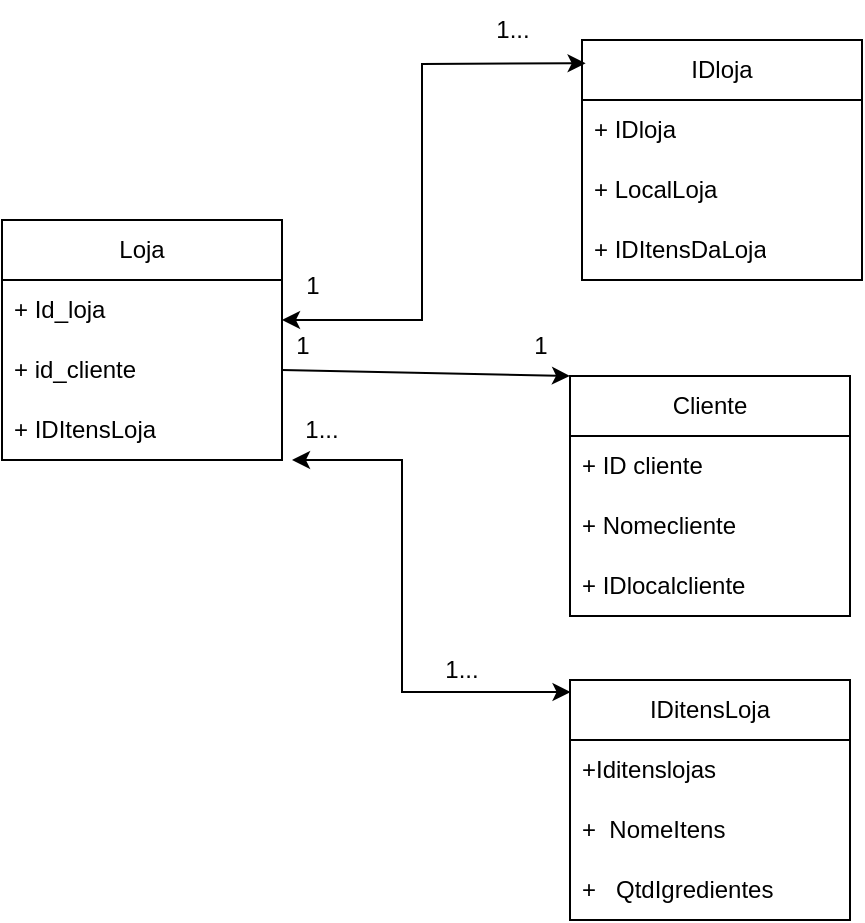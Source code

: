 <mxfile version="24.2.5" type="github">
  <diagram id="C5RBs43oDa-KdzZeNtuy" name="Page-1">
    <mxGraphModel dx="1335" dy="1851" grid="1" gridSize="10" guides="1" tooltips="1" connect="1" arrows="1" fold="1" page="1" pageScale="1" pageWidth="827" pageHeight="1169" math="0" shadow="0">
      <root>
        <mxCell id="WIyWlLk6GJQsqaUBKTNV-0" />
        <mxCell id="WIyWlLk6GJQsqaUBKTNV-1" parent="WIyWlLk6GJQsqaUBKTNV-0" />
        <mxCell id="dyLzZO5t9QuLnjJBDbbD-17" value="Loja" style="swimlane;fontStyle=0;childLayout=stackLayout;horizontal=1;startSize=30;horizontalStack=0;resizeParent=1;resizeParentMax=0;resizeLast=0;collapsible=1;marginBottom=0;whiteSpace=wrap;html=1;" parent="WIyWlLk6GJQsqaUBKTNV-1" vertex="1">
          <mxGeometry x="130" y="10" width="140" height="120" as="geometry">
            <mxRectangle x="130" y="10" width="60" height="30" as="alternateBounds" />
          </mxGeometry>
        </mxCell>
        <mxCell id="dyLzZO5t9QuLnjJBDbbD-18" value="+ Id_loja" style="text;strokeColor=none;fillColor=none;align=left;verticalAlign=middle;spacingLeft=4;spacingRight=4;overflow=hidden;points=[[0,0.5],[1,0.5]];portConstraint=eastwest;rotatable=0;whiteSpace=wrap;html=1;" parent="dyLzZO5t9QuLnjJBDbbD-17" vertex="1">
          <mxGeometry y="30" width="140" height="30" as="geometry" />
        </mxCell>
        <mxCell id="dyLzZO5t9QuLnjJBDbbD-19" value="+ id_cliente" style="text;strokeColor=none;fillColor=none;align=left;verticalAlign=middle;spacingLeft=4;spacingRight=4;overflow=hidden;points=[[0,0.5],[1,0.5]];portConstraint=eastwest;rotatable=0;whiteSpace=wrap;html=1;" parent="dyLzZO5t9QuLnjJBDbbD-17" vertex="1">
          <mxGeometry y="60" width="140" height="30" as="geometry" />
        </mxCell>
        <mxCell id="dyLzZO5t9QuLnjJBDbbD-20" value="+ ID&lt;span style=&quot;background-color: initial;&quot;&gt;ItensLoja&lt;/span&gt;" style="text;strokeColor=none;fillColor=none;align=left;verticalAlign=middle;spacingLeft=4;spacingRight=4;overflow=hidden;points=[[0,0.5],[1,0.5]];portConstraint=eastwest;rotatable=0;whiteSpace=wrap;html=1;" parent="dyLzZO5t9QuLnjJBDbbD-17" vertex="1">
          <mxGeometry y="90" width="140" height="30" as="geometry" />
        </mxCell>
        <mxCell id="dyLzZO5t9QuLnjJBDbbD-21" value="Cliente" style="swimlane;fontStyle=0;childLayout=stackLayout;horizontal=1;startSize=30;horizontalStack=0;resizeParent=1;resizeParentMax=0;resizeLast=0;collapsible=1;marginBottom=0;whiteSpace=wrap;html=1;" parent="WIyWlLk6GJQsqaUBKTNV-1" vertex="1">
          <mxGeometry x="414" y="88" width="140" height="120" as="geometry" />
        </mxCell>
        <mxCell id="dyLzZO5t9QuLnjJBDbbD-22" value="+ ID cliente" style="text;strokeColor=none;fillColor=none;align=left;verticalAlign=middle;spacingLeft=4;spacingRight=4;overflow=hidden;points=[[0,0.5],[1,0.5]];portConstraint=eastwest;rotatable=0;whiteSpace=wrap;html=1;" parent="dyLzZO5t9QuLnjJBDbbD-21" vertex="1">
          <mxGeometry y="30" width="140" height="30" as="geometry" />
        </mxCell>
        <mxCell id="dyLzZO5t9QuLnjJBDbbD-23" value="+ Nomecliente" style="text;strokeColor=none;fillColor=none;align=left;verticalAlign=middle;spacingLeft=4;spacingRight=4;overflow=hidden;points=[[0,0.5],[1,0.5]];portConstraint=eastwest;rotatable=0;whiteSpace=wrap;html=1;" parent="dyLzZO5t9QuLnjJBDbbD-21" vertex="1">
          <mxGeometry y="60" width="140" height="30" as="geometry" />
        </mxCell>
        <mxCell id="dyLzZO5t9QuLnjJBDbbD-24" value="+ IDlocalcliente" style="text;strokeColor=none;fillColor=none;align=left;verticalAlign=middle;spacingLeft=4;spacingRight=4;overflow=hidden;points=[[0,0.5],[1,0.5]];portConstraint=eastwest;rotatable=0;whiteSpace=wrap;html=1;" parent="dyLzZO5t9QuLnjJBDbbD-21" vertex="1">
          <mxGeometry y="90" width="140" height="30" as="geometry" />
        </mxCell>
        <mxCell id="dyLzZO5t9QuLnjJBDbbD-25" value="IDitensLoja" style="swimlane;fontStyle=0;childLayout=stackLayout;horizontal=1;startSize=30;horizontalStack=0;resizeParent=1;resizeParentMax=0;resizeLast=0;collapsible=1;marginBottom=0;whiteSpace=wrap;html=1;" parent="WIyWlLk6GJQsqaUBKTNV-1" vertex="1">
          <mxGeometry x="414" y="240" width="140" height="120" as="geometry" />
        </mxCell>
        <mxCell id="dyLzZO5t9QuLnjJBDbbD-26" value="+Iditenslojas" style="text;strokeColor=none;fillColor=none;align=left;verticalAlign=middle;spacingLeft=4;spacingRight=4;overflow=hidden;points=[[0,0.5],[1,0.5]];portConstraint=eastwest;rotatable=0;whiteSpace=wrap;html=1;" parent="dyLzZO5t9QuLnjJBDbbD-25" vertex="1">
          <mxGeometry y="30" width="140" height="30" as="geometry" />
        </mxCell>
        <mxCell id="dyLzZO5t9QuLnjJBDbbD-27" value="+&amp;nbsp; NomeItens" style="text;strokeColor=none;fillColor=none;align=left;verticalAlign=middle;spacingLeft=4;spacingRight=4;overflow=hidden;points=[[0,0.5],[1,0.5]];portConstraint=eastwest;rotatable=0;whiteSpace=wrap;html=1;" parent="dyLzZO5t9QuLnjJBDbbD-25" vertex="1">
          <mxGeometry y="60" width="140" height="30" as="geometry" />
        </mxCell>
        <mxCell id="dyLzZO5t9QuLnjJBDbbD-28" value="+&amp;nbsp; &amp;nbsp;QtdIgredientes" style="text;strokeColor=none;fillColor=none;align=left;verticalAlign=middle;spacingLeft=4;spacingRight=4;overflow=hidden;points=[[0,0.5],[1,0.5]];portConstraint=eastwest;rotatable=0;whiteSpace=wrap;html=1;" parent="dyLzZO5t9QuLnjJBDbbD-25" vertex="1">
          <mxGeometry y="90" width="140" height="30" as="geometry" />
        </mxCell>
        <mxCell id="dyLzZO5t9QuLnjJBDbbD-29" value="IDloja" style="swimlane;fontStyle=0;childLayout=stackLayout;horizontal=1;startSize=30;horizontalStack=0;resizeParent=1;resizeParentMax=0;resizeLast=0;collapsible=1;marginBottom=0;whiteSpace=wrap;html=1;" parent="WIyWlLk6GJQsqaUBKTNV-1" vertex="1">
          <mxGeometry x="420" y="-80" width="140" height="120" as="geometry" />
        </mxCell>
        <mxCell id="dyLzZO5t9QuLnjJBDbbD-30" value="+ IDloja" style="text;strokeColor=none;fillColor=none;align=left;verticalAlign=middle;spacingLeft=4;spacingRight=4;overflow=hidden;points=[[0,0.5],[1,0.5]];portConstraint=eastwest;rotatable=0;whiteSpace=wrap;html=1;" parent="dyLzZO5t9QuLnjJBDbbD-29" vertex="1">
          <mxGeometry y="30" width="140" height="30" as="geometry" />
        </mxCell>
        <mxCell id="dyLzZO5t9QuLnjJBDbbD-31" value="+ LocalLoja" style="text;strokeColor=none;fillColor=none;align=left;verticalAlign=middle;spacingLeft=4;spacingRight=4;overflow=hidden;points=[[0,0.5],[1,0.5]];portConstraint=eastwest;rotatable=0;whiteSpace=wrap;html=1;" parent="dyLzZO5t9QuLnjJBDbbD-29" vertex="1">
          <mxGeometry y="60" width="140" height="30" as="geometry" />
        </mxCell>
        <mxCell id="dyLzZO5t9QuLnjJBDbbD-32" value="+ IDItensDaLoja" style="text;strokeColor=none;fillColor=none;align=left;verticalAlign=middle;spacingLeft=4;spacingRight=4;overflow=hidden;points=[[0,0.5],[1,0.5]];portConstraint=eastwest;rotatable=0;whiteSpace=wrap;html=1;" parent="dyLzZO5t9QuLnjJBDbbD-29" vertex="1">
          <mxGeometry y="90" width="140" height="30" as="geometry" />
        </mxCell>
        <mxCell id="dyLzZO5t9QuLnjJBDbbD-33" value="" style="endArrow=classic;startArrow=classic;html=1;rounded=0;entryX=0.002;entryY=0.05;entryDx=0;entryDy=0;entryPerimeter=0;exitX=0.25;exitY=1;exitDx=0;exitDy=0;" parent="WIyWlLk6GJQsqaUBKTNV-1" source="dyLzZO5t9QuLnjJBDbbD-35" target="dyLzZO5t9QuLnjJBDbbD-25" edge="1">
          <mxGeometry width="50" height="50" relative="1" as="geometry">
            <mxPoint x="290" y="230" as="sourcePoint" />
            <mxPoint x="340" y="180" as="targetPoint" />
            <Array as="points">
              <mxPoint x="330" y="130" />
              <mxPoint x="330" y="246" />
            </Array>
          </mxGeometry>
        </mxCell>
        <mxCell id="dyLzZO5t9QuLnjJBDbbD-35" value="1..." style="text;html=1;align=center;verticalAlign=middle;whiteSpace=wrap;rounded=0;" parent="WIyWlLk6GJQsqaUBKTNV-1" vertex="1">
          <mxGeometry x="260" y="100" width="60" height="30" as="geometry" />
        </mxCell>
        <mxCell id="dyLzZO5t9QuLnjJBDbbD-36" value="1..." style="text;html=1;align=center;verticalAlign=middle;whiteSpace=wrap;rounded=0;" parent="WIyWlLk6GJQsqaUBKTNV-1" vertex="1">
          <mxGeometry x="330" y="220" width="60" height="30" as="geometry" />
        </mxCell>
        <mxCell id="dyLzZO5t9QuLnjJBDbbD-37" style="rounded=0;orthogonalLoop=1;jettySize=auto;html=1;exitX=1;exitY=0.5;exitDx=0;exitDy=0;entryX=0;entryY=0;entryDx=0;entryDy=0;" parent="WIyWlLk6GJQsqaUBKTNV-1" source="dyLzZO5t9QuLnjJBDbbD-19" target="dyLzZO5t9QuLnjJBDbbD-21" edge="1">
          <mxGeometry relative="1" as="geometry" />
        </mxCell>
        <mxCell id="dyLzZO5t9QuLnjJBDbbD-39" value="" style="endArrow=classic;startArrow=classic;html=1;rounded=0;entryX=0.013;entryY=0.097;entryDx=0;entryDy=0;entryPerimeter=0;" parent="WIyWlLk6GJQsqaUBKTNV-1" target="dyLzZO5t9QuLnjJBDbbD-29" edge="1">
          <mxGeometry width="50" height="50" relative="1" as="geometry">
            <mxPoint x="270" y="60" as="sourcePoint" />
            <mxPoint x="320" y="10" as="targetPoint" />
            <Array as="points">
              <mxPoint x="340" y="60" />
              <mxPoint x="340" y="-68" />
            </Array>
          </mxGeometry>
        </mxCell>
        <mxCell id="dyLzZO5t9QuLnjJBDbbD-41" style="edgeStyle=none;rounded=0;orthogonalLoop=1;jettySize=auto;html=1;exitX=0.25;exitY=0;exitDx=0;exitDy=0;" parent="WIyWlLk6GJQsqaUBKTNV-1" source="dyLzZO5t9QuLnjJBDbbD-21" target="dyLzZO5t9QuLnjJBDbbD-21" edge="1">
          <mxGeometry relative="1" as="geometry" />
        </mxCell>
        <mxCell id="dyLzZO5t9QuLnjJBDbbD-42" value="1" style="text;html=1;align=center;verticalAlign=middle;resizable=0;points=[];autosize=1;strokeColor=none;fillColor=none;" parent="WIyWlLk6GJQsqaUBKTNV-1" vertex="1">
          <mxGeometry x="265" y="58" width="30" height="30" as="geometry" />
        </mxCell>
        <mxCell id="dyLzZO5t9QuLnjJBDbbD-43" value="1" style="text;html=1;align=center;verticalAlign=middle;resizable=0;points=[];autosize=1;strokeColor=none;fillColor=none;" parent="WIyWlLk6GJQsqaUBKTNV-1" vertex="1">
          <mxGeometry x="384" y="58" width="30" height="30" as="geometry" />
        </mxCell>
        <mxCell id="dyLzZO5t9QuLnjJBDbbD-44" value="1" style="text;html=1;align=center;verticalAlign=middle;resizable=0;points=[];autosize=1;strokeColor=none;fillColor=none;" parent="WIyWlLk6GJQsqaUBKTNV-1" vertex="1">
          <mxGeometry x="270" y="28" width="30" height="30" as="geometry" />
        </mxCell>
        <mxCell id="dyLzZO5t9QuLnjJBDbbD-45" value="1..." style="text;html=1;align=center;verticalAlign=middle;resizable=0;points=[];autosize=1;strokeColor=none;fillColor=none;" parent="WIyWlLk6GJQsqaUBKTNV-1" vertex="1">
          <mxGeometry x="365" y="-100" width="40" height="30" as="geometry" />
        </mxCell>
      </root>
    </mxGraphModel>
  </diagram>
</mxfile>
